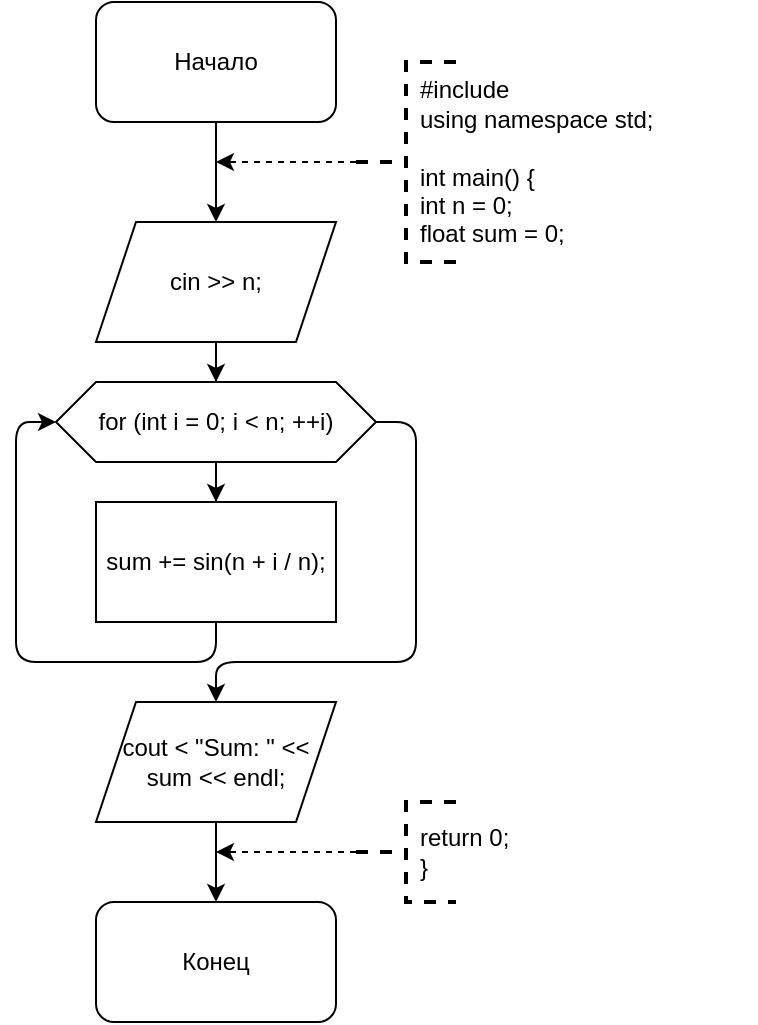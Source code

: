 <mxfile version="13.9.9" type="device"><diagram id="PI6V2P-j5TTNlic0pL-J" name="Страница 1"><mxGraphModel dx="1024" dy="592" grid="1" gridSize="10" guides="1" tooltips="1" connect="1" arrows="1" fold="1" page="1" pageScale="1" pageWidth="827" pageHeight="1169" math="0" shadow="0"><root><mxCell id="0"/><mxCell id="1" parent="0"/><mxCell id="v4vBSdkf4y2eAEwWGtD5-5" style="edgeStyle=orthogonalEdgeStyle;rounded=0;orthogonalLoop=1;jettySize=auto;html=1;entryX=0.5;entryY=0;entryDx=0;entryDy=0;" edge="1" parent="1" source="v4vBSdkf4y2eAEwWGtD5-1" target="v4vBSdkf4y2eAEwWGtD5-2"><mxGeometry relative="1" as="geometry"/></mxCell><mxCell id="v4vBSdkf4y2eAEwWGtD5-1" value="Начало" style="rounded=1;whiteSpace=wrap;html=1;" vertex="1" parent="1"><mxGeometry x="340" y="10" width="120" height="60" as="geometry"/></mxCell><mxCell id="v4vBSdkf4y2eAEwWGtD5-6" style="edgeStyle=orthogonalEdgeStyle;rounded=0;orthogonalLoop=1;jettySize=auto;html=1;" edge="1" parent="1" source="v4vBSdkf4y2eAEwWGtD5-2" target="v4vBSdkf4y2eAEwWGtD5-3"><mxGeometry relative="1" as="geometry"/></mxCell><mxCell id="v4vBSdkf4y2eAEwWGtD5-2" value="cin &amp;gt;&amp;gt; n;" style="shape=parallelogram;perimeter=parallelogramPerimeter;whiteSpace=wrap;html=1;fixedSize=1;" vertex="1" parent="1"><mxGeometry x="340" y="120" width="120" height="60" as="geometry"/></mxCell><mxCell id="v4vBSdkf4y2eAEwWGtD5-7" style="edgeStyle=orthogonalEdgeStyle;rounded=0;orthogonalLoop=1;jettySize=auto;html=1;" edge="1" parent="1" source="v4vBSdkf4y2eAEwWGtD5-3" target="v4vBSdkf4y2eAEwWGtD5-4"><mxGeometry relative="1" as="geometry"/></mxCell><mxCell id="v4vBSdkf4y2eAEwWGtD5-3" value="for (int i = 0; i &amp;lt; n; ++i)" style="shape=hexagon;perimeter=hexagonPerimeter2;whiteSpace=wrap;html=1;fixedSize=1;" vertex="1" parent="1"><mxGeometry x="320" y="200" width="160" height="40" as="geometry"/></mxCell><mxCell id="v4vBSdkf4y2eAEwWGtD5-4" value="sum += sin(n + i / n);" style="rounded=0;whiteSpace=wrap;html=1;" vertex="1" parent="1"><mxGeometry x="340" y="260" width="120" height="60" as="geometry"/></mxCell><mxCell id="v4vBSdkf4y2eAEwWGtD5-12" style="edgeStyle=orthogonalEdgeStyle;rounded=0;orthogonalLoop=1;jettySize=auto;html=1;entryX=0.5;entryY=0;entryDx=0;entryDy=0;" edge="1" parent="1" source="v4vBSdkf4y2eAEwWGtD5-8" target="v4vBSdkf4y2eAEwWGtD5-11"><mxGeometry relative="1" as="geometry"/></mxCell><mxCell id="v4vBSdkf4y2eAEwWGtD5-8" value="cout &amp;lt; &quot;Sum: &quot; &amp;lt;&amp;lt; sum &amp;lt;&amp;lt; endl;" style="shape=parallelogram;perimeter=parallelogramPerimeter;whiteSpace=wrap;html=1;fixedSize=1;" vertex="1" parent="1"><mxGeometry x="340" y="360" width="120" height="60" as="geometry"/></mxCell><mxCell id="v4vBSdkf4y2eAEwWGtD5-9" value="" style="endArrow=classic;html=1;exitX=0.5;exitY=1;exitDx=0;exitDy=0;entryX=0;entryY=0.5;entryDx=0;entryDy=0;" edge="1" parent="1" source="v4vBSdkf4y2eAEwWGtD5-4" target="v4vBSdkf4y2eAEwWGtD5-3"><mxGeometry width="50" height="50" relative="1" as="geometry"><mxPoint x="390" y="320" as="sourcePoint"/><mxPoint x="440" y="270" as="targetPoint"/><Array as="points"><mxPoint x="400" y="340"/><mxPoint x="300" y="340"/><mxPoint x="300" y="220"/></Array></mxGeometry></mxCell><mxCell id="v4vBSdkf4y2eAEwWGtD5-10" value="" style="endArrow=classic;html=1;exitX=1;exitY=0.5;exitDx=0;exitDy=0;entryX=0.5;entryY=0;entryDx=0;entryDy=0;" edge="1" parent="1" source="v4vBSdkf4y2eAEwWGtD5-3" target="v4vBSdkf4y2eAEwWGtD5-8"><mxGeometry width="50" height="50" relative="1" as="geometry"><mxPoint x="390" y="320" as="sourcePoint"/><mxPoint x="440" y="270" as="targetPoint"/><Array as="points"><mxPoint x="500" y="220"/><mxPoint x="500" y="340"/><mxPoint x="400" y="340"/></Array></mxGeometry></mxCell><mxCell id="v4vBSdkf4y2eAEwWGtD5-11" value="Конец" style="rounded=1;whiteSpace=wrap;html=1;" vertex="1" parent="1"><mxGeometry x="340" y="460" width="120" height="60" as="geometry"/></mxCell><mxCell id="v4vBSdkf4y2eAEwWGtD5-14" style="edgeStyle=orthogonalEdgeStyle;rounded=0;orthogonalLoop=1;jettySize=auto;html=1;dashed=1;" edge="1" parent="1" source="v4vBSdkf4y2eAEwWGtD5-13"><mxGeometry relative="1" as="geometry"><mxPoint x="400" y="90" as="targetPoint"/></mxGeometry></mxCell><mxCell id="v4vBSdkf4y2eAEwWGtD5-13" value="" style="strokeWidth=2;html=1;shape=mxgraph.flowchart.annotation_2;align=left;labelPosition=right;pointerEvents=1;dashed=1;" vertex="1" parent="1"><mxGeometry x="470" y="40" width="50" height="100" as="geometry"/></mxCell><mxCell id="v4vBSdkf4y2eAEwWGtD5-15" value="#include&amp;nbsp;&lt;br&gt;using namespace std;&lt;br&gt;&lt;br&gt;int main() {&lt;br&gt;int n = 0;&lt;br&gt;float sum = 0;" style="text;html=1;strokeColor=none;fillColor=none;align=left;verticalAlign=middle;whiteSpace=wrap;rounded=0;dashed=1;" vertex="1" parent="1"><mxGeometry x="500" y="40" width="170" height="100" as="geometry"/></mxCell><mxCell id="v4vBSdkf4y2eAEwWGtD5-17" style="edgeStyle=orthogonalEdgeStyle;rounded=0;orthogonalLoop=1;jettySize=auto;html=1;dashed=1;" edge="1" parent="1" source="v4vBSdkf4y2eAEwWGtD5-16"><mxGeometry relative="1" as="geometry"><mxPoint x="400" y="435" as="targetPoint"/></mxGeometry></mxCell><mxCell id="v4vBSdkf4y2eAEwWGtD5-16" value="" style="strokeWidth=2;html=1;shape=mxgraph.flowchart.annotation_2;align=left;labelPosition=right;pointerEvents=1;dashed=1;" vertex="1" parent="1"><mxGeometry x="470" y="410" width="50" height="50" as="geometry"/></mxCell><mxCell id="v4vBSdkf4y2eAEwWGtD5-18" value="return 0;&lt;br&gt;}" style="text;html=1;strokeColor=none;fillColor=none;align=left;verticalAlign=middle;whiteSpace=wrap;rounded=0;dashed=1;" vertex="1" parent="1"><mxGeometry x="500" y="410" width="100" height="50" as="geometry"/></mxCell></root></mxGraphModel></diagram></mxfile>